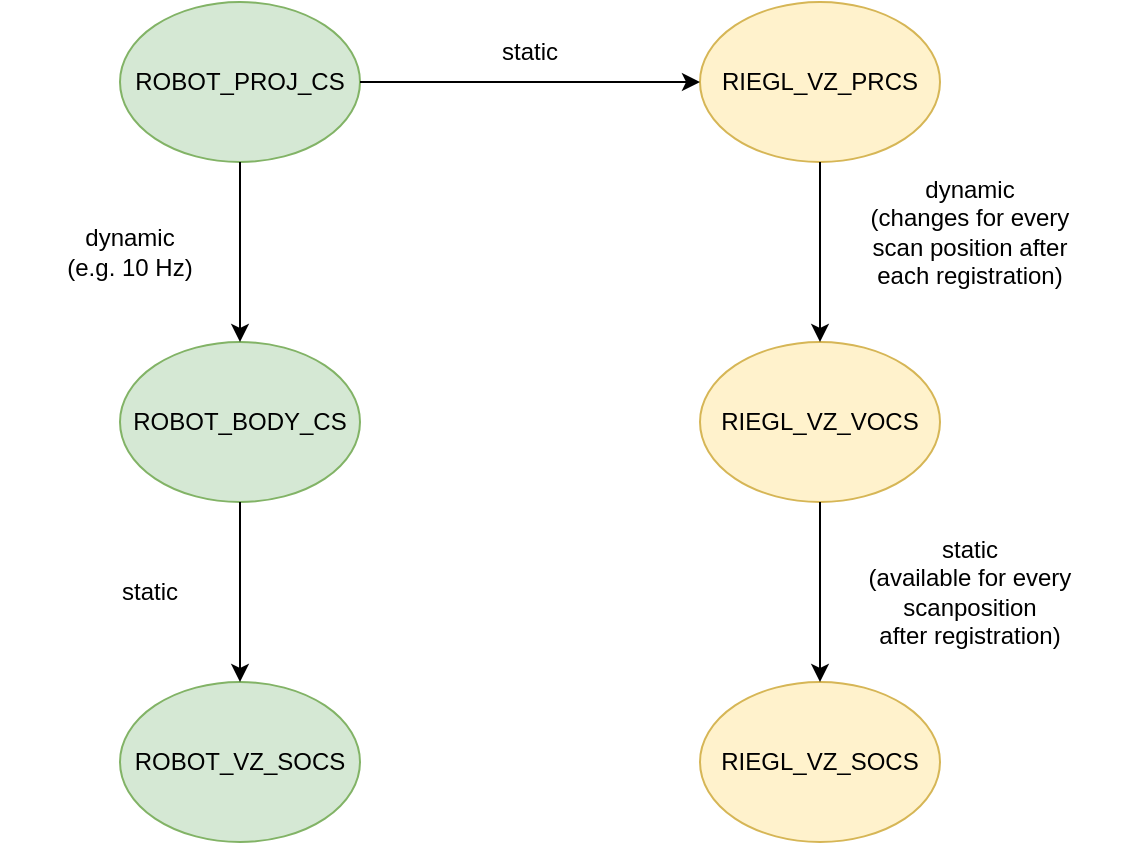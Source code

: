 <mxfile version="18.0.1" type="device"><diagram id="60Yz_vuIXD_JPp9S3IIm" name="Page-1"><mxGraphModel dx="1355" dy="884" grid="1" gridSize="10" guides="1" tooltips="1" connect="1" arrows="1" fold="1" page="1" pageScale="1" pageWidth="850" pageHeight="1100" math="0" shadow="0"><root><mxCell id="0"/><mxCell id="1" parent="0"/><mxCell id="2RnPdkhdV2n_rMoMWWAX-1" value="ROBOT_PROJ_CS" style="ellipse;whiteSpace=wrap;html=1;fillColor=#d5e8d4;strokeColor=#82b366;" vertex="1" parent="1"><mxGeometry x="150" y="80" width="120" height="80" as="geometry"/></mxCell><mxCell id="2RnPdkhdV2n_rMoMWWAX-2" value="ROBOT_BODY_CS" style="ellipse;whiteSpace=wrap;html=1;fillColor=#d5e8d4;strokeColor=#82b366;" vertex="1" parent="1"><mxGeometry x="150" y="250" width="120" height="80" as="geometry"/></mxCell><mxCell id="2RnPdkhdV2n_rMoMWWAX-3" value="ROBOT_VZ_SOCS" style="ellipse;whiteSpace=wrap;html=1;fillColor=#d5e8d4;strokeColor=#82b366;" vertex="1" parent="1"><mxGeometry x="150" y="420" width="120" height="80" as="geometry"/></mxCell><mxCell id="2RnPdkhdV2n_rMoMWWAX-4" value="RIEGL_VZ_PRCS" style="ellipse;whiteSpace=wrap;html=1;fillColor=#fff2cc;strokeColor=#d6b656;" vertex="1" parent="1"><mxGeometry x="440" y="80" width="120" height="80" as="geometry"/></mxCell><mxCell id="2RnPdkhdV2n_rMoMWWAX-5" value="RIEGL_VZ_VOCS" style="ellipse;whiteSpace=wrap;html=1;fillColor=#fff2cc;strokeColor=#d6b656;" vertex="1" parent="1"><mxGeometry x="440" y="250" width="120" height="80" as="geometry"/></mxCell><mxCell id="2RnPdkhdV2n_rMoMWWAX-6" value="RIEGL_VZ_SOCS" style="ellipse;whiteSpace=wrap;html=1;fillColor=#fff2cc;strokeColor=#d6b656;" vertex="1" parent="1"><mxGeometry x="440" y="420" width="120" height="80" as="geometry"/></mxCell><mxCell id="2RnPdkhdV2n_rMoMWWAX-7" value="" style="endArrow=classic;html=1;rounded=0;exitX=0.5;exitY=1;exitDx=0;exitDy=0;" edge="1" parent="1" source="2RnPdkhdV2n_rMoMWWAX-1" target="2RnPdkhdV2n_rMoMWWAX-2"><mxGeometry width="50" height="50" relative="1" as="geometry"><mxPoint x="400" y="480" as="sourcePoint"/><mxPoint x="450" y="430" as="targetPoint"/></mxGeometry></mxCell><mxCell id="2RnPdkhdV2n_rMoMWWAX-8" value="" style="endArrow=classic;html=1;rounded=0;exitX=0.5;exitY=1;exitDx=0;exitDy=0;entryX=0.5;entryY=0;entryDx=0;entryDy=0;" edge="1" parent="1" source="2RnPdkhdV2n_rMoMWWAX-2" target="2RnPdkhdV2n_rMoMWWAX-3"><mxGeometry width="50" height="50" relative="1" as="geometry"><mxPoint x="220" y="170" as="sourcePoint"/><mxPoint x="220" y="260" as="targetPoint"/></mxGeometry></mxCell><mxCell id="2RnPdkhdV2n_rMoMWWAX-9" value="" style="endArrow=classic;html=1;rounded=0;entryX=0.5;entryY=0;entryDx=0;entryDy=0;" edge="1" parent="1" source="2RnPdkhdV2n_rMoMWWAX-4" target="2RnPdkhdV2n_rMoMWWAX-5"><mxGeometry width="50" height="50" relative="1" as="geometry"><mxPoint x="230" y="180" as="sourcePoint"/><mxPoint x="230" y="270" as="targetPoint"/></mxGeometry></mxCell><mxCell id="2RnPdkhdV2n_rMoMWWAX-10" value="" style="endArrow=classic;html=1;rounded=0;exitX=0.5;exitY=1;exitDx=0;exitDy=0;entryX=0.5;entryY=0;entryDx=0;entryDy=0;" edge="1" parent="1" source="2RnPdkhdV2n_rMoMWWAX-5" target="2RnPdkhdV2n_rMoMWWAX-6"><mxGeometry width="50" height="50" relative="1" as="geometry"><mxPoint x="240" y="190" as="sourcePoint"/><mxPoint x="240" y="280" as="targetPoint"/></mxGeometry></mxCell><mxCell id="2RnPdkhdV2n_rMoMWWAX-11" value="" style="endArrow=classic;html=1;rounded=0;exitX=1;exitY=0.5;exitDx=0;exitDy=0;entryX=0;entryY=0.5;entryDx=0;entryDy=0;" edge="1" parent="1" source="2RnPdkhdV2n_rMoMWWAX-1" target="2RnPdkhdV2n_rMoMWWAX-4"><mxGeometry width="50" height="50" relative="1" as="geometry"><mxPoint x="250" y="200" as="sourcePoint"/><mxPoint x="250" y="290" as="targetPoint"/></mxGeometry></mxCell><mxCell id="2RnPdkhdV2n_rMoMWWAX-13" value="&lt;div&gt;dynamic&lt;/div&gt;&lt;div&gt;(e.g. 10 Hz)&lt;br&gt;&lt;/div&gt;" style="text;html=1;strokeColor=none;fillColor=none;align=center;verticalAlign=middle;whiteSpace=wrap;rounded=0;" vertex="1" parent="1"><mxGeometry x="90" y="190" width="130" height="30" as="geometry"/></mxCell><mxCell id="2RnPdkhdV2n_rMoMWWAX-14" value="static" style="text;html=1;strokeColor=none;fillColor=none;align=center;verticalAlign=middle;whiteSpace=wrap;rounded=0;" vertex="1" parent="1"><mxGeometry x="100" y="360" width="130" height="30" as="geometry"/></mxCell><mxCell id="2RnPdkhdV2n_rMoMWWAX-15" value="static" style="text;html=1;strokeColor=none;fillColor=none;align=center;verticalAlign=middle;whiteSpace=wrap;rounded=0;" vertex="1" parent="1"><mxGeometry x="290" y="90" width="130" height="30" as="geometry"/></mxCell><mxCell id="2RnPdkhdV2n_rMoMWWAX-22" value="&lt;div&gt;static&lt;/div&gt;&lt;div&gt;(available for every scanposition &lt;br&gt;&lt;/div&gt;&lt;div&gt;after registration)&lt;br&gt;&lt;/div&gt;" style="text;html=1;strokeColor=none;fillColor=none;align=center;verticalAlign=middle;whiteSpace=wrap;rounded=0;" vertex="1" parent="1"><mxGeometry x="490" y="360" width="170" height="30" as="geometry"/></mxCell><mxCell id="2RnPdkhdV2n_rMoMWWAX-23" value="&lt;div&gt;dynamic&lt;/div&gt;&lt;div&gt;(changes for every &lt;br&gt;&lt;/div&gt;&lt;div&gt;scan position after &lt;br&gt;&lt;/div&gt;&lt;div&gt;each registration)&lt;br&gt;&lt;/div&gt;" style="text;html=1;strokeColor=none;fillColor=none;align=center;verticalAlign=middle;whiteSpace=wrap;rounded=0;" vertex="1" parent="1"><mxGeometry x="490" y="180" width="170" height="30" as="geometry"/></mxCell></root></mxGraphModel></diagram></mxfile>